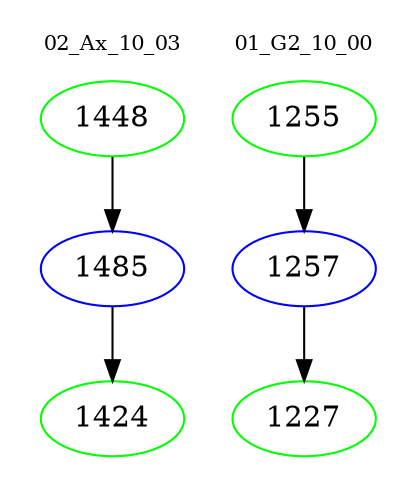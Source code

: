 digraph{
subgraph cluster_0 {
color = white
label = "02_Ax_10_03";
fontsize=10;
T0_1448 [label="1448", color="green"]
T0_1448 -> T0_1485 [color="black"]
T0_1485 [label="1485", color="blue"]
T0_1485 -> T0_1424 [color="black"]
T0_1424 [label="1424", color="green"]
}
subgraph cluster_1 {
color = white
label = "01_G2_10_00";
fontsize=10;
T1_1255 [label="1255", color="green"]
T1_1255 -> T1_1257 [color="black"]
T1_1257 [label="1257", color="blue"]
T1_1257 -> T1_1227 [color="black"]
T1_1227 [label="1227", color="green"]
}
}
